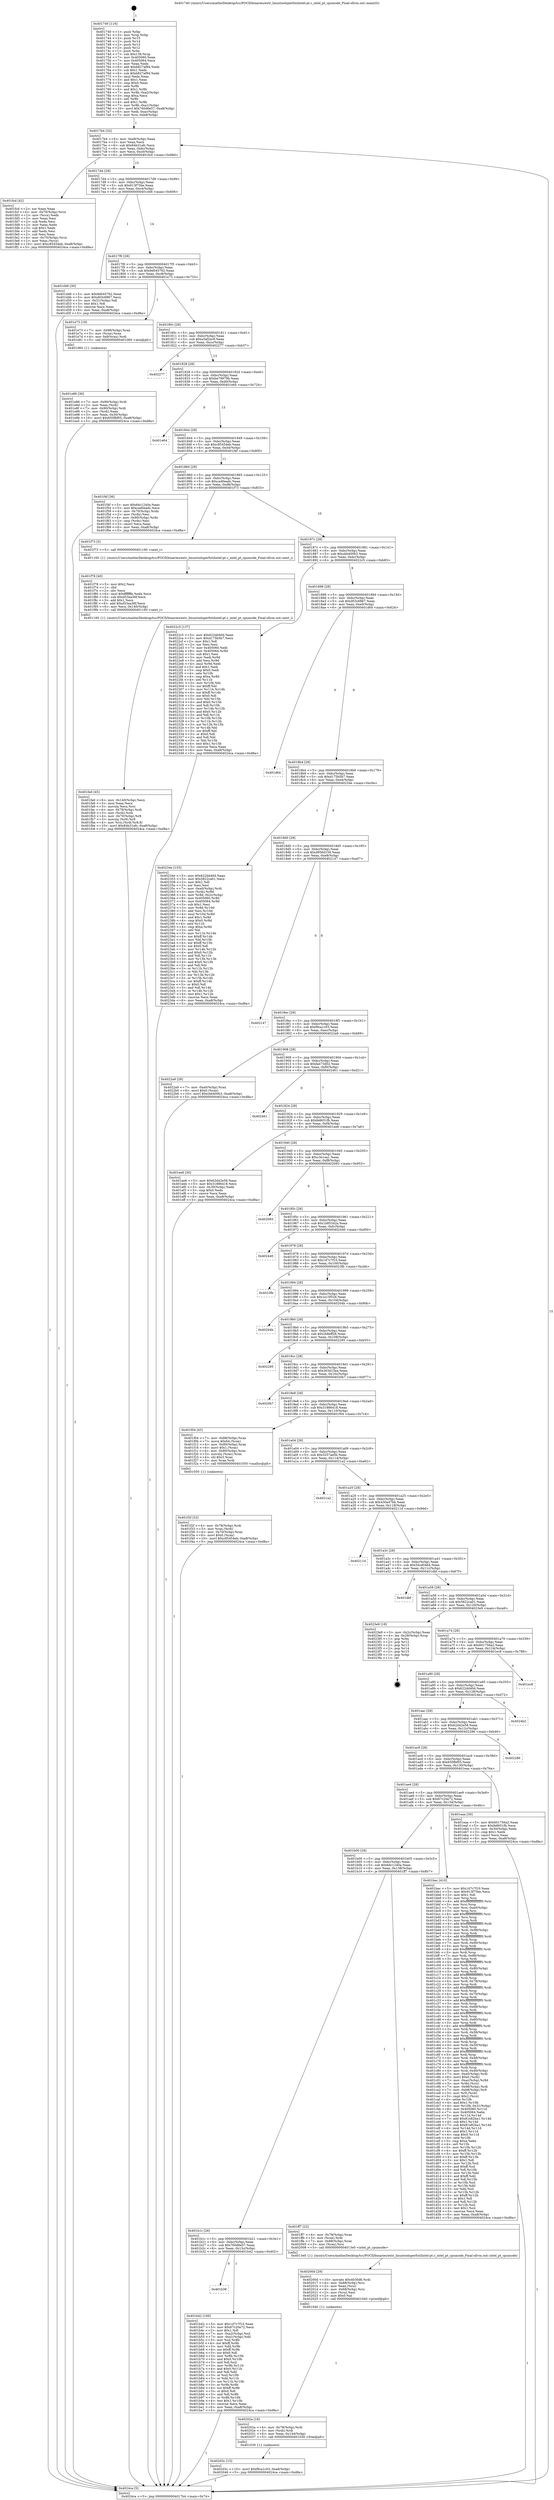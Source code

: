 digraph "0x401740" {
  label = "0x401740 (/mnt/c/Users/mathe/Desktop/tcc/POCII/binaries/extr_linuxtoolsperfutilintel-pt.c_intel_pt_cpumode_Final-ollvm.out::main(0))"
  labelloc = "t"
  node[shape=record]

  Entry [label="",width=0.3,height=0.3,shape=circle,fillcolor=black,style=filled]
  "0x4017b4" [label="{
     0x4017b4 [32]\l
     | [instrs]\l
     &nbsp;&nbsp;0x4017b4 \<+6\>: mov -0xa8(%rbp),%eax\l
     &nbsp;&nbsp;0x4017ba \<+2\>: mov %eax,%ecx\l
     &nbsp;&nbsp;0x4017bc \<+6\>: sub $0x84b31afc,%ecx\l
     &nbsp;&nbsp;0x4017c2 \<+6\>: mov %eax,-0xbc(%rbp)\l
     &nbsp;&nbsp;0x4017c8 \<+6\>: mov %ecx,-0xc0(%rbp)\l
     &nbsp;&nbsp;0x4017ce \<+6\>: je 0000000000401fcd \<main+0x88d\>\l
  }"]
  "0x401fcd" [label="{
     0x401fcd [42]\l
     | [instrs]\l
     &nbsp;&nbsp;0x401fcd \<+2\>: xor %eax,%eax\l
     &nbsp;&nbsp;0x401fcf \<+4\>: mov -0x70(%rbp),%rcx\l
     &nbsp;&nbsp;0x401fd3 \<+2\>: mov (%rcx),%edx\l
     &nbsp;&nbsp;0x401fd5 \<+2\>: mov %eax,%esi\l
     &nbsp;&nbsp;0x401fd7 \<+2\>: sub %edx,%esi\l
     &nbsp;&nbsp;0x401fd9 \<+2\>: mov %eax,%edx\l
     &nbsp;&nbsp;0x401fdb \<+3\>: sub $0x1,%edx\l
     &nbsp;&nbsp;0x401fde \<+2\>: add %edx,%esi\l
     &nbsp;&nbsp;0x401fe0 \<+2\>: sub %esi,%eax\l
     &nbsp;&nbsp;0x401fe2 \<+4\>: mov -0x70(%rbp),%rcx\l
     &nbsp;&nbsp;0x401fe6 \<+2\>: mov %eax,(%rcx)\l
     &nbsp;&nbsp;0x401fe8 \<+10\>: movl $0xc85454eb,-0xa8(%rbp)\l
     &nbsp;&nbsp;0x401ff2 \<+5\>: jmp 00000000004024ca \<main+0xd8a\>\l
  }"]
  "0x4017d4" [label="{
     0x4017d4 [28]\l
     | [instrs]\l
     &nbsp;&nbsp;0x4017d4 \<+5\>: jmp 00000000004017d9 \<main+0x99\>\l
     &nbsp;&nbsp;0x4017d9 \<+6\>: mov -0xbc(%rbp),%eax\l
     &nbsp;&nbsp;0x4017df \<+5\>: sub $0x913f75be,%eax\l
     &nbsp;&nbsp;0x4017e4 \<+6\>: mov %eax,-0xc4(%rbp)\l
     &nbsp;&nbsp;0x4017ea \<+6\>: je 0000000000401d46 \<main+0x606\>\l
  }"]
  Exit [label="",width=0.3,height=0.3,shape=circle,fillcolor=black,style=filled,peripheries=2]
  "0x401d46" [label="{
     0x401d46 [30]\l
     | [instrs]\l
     &nbsp;&nbsp;0x401d46 \<+5\>: mov $0x9d045762,%eax\l
     &nbsp;&nbsp;0x401d4b \<+5\>: mov $0xd03c6867,%ecx\l
     &nbsp;&nbsp;0x401d50 \<+3\>: mov -0x31(%rbp),%dl\l
     &nbsp;&nbsp;0x401d53 \<+3\>: test $0x1,%dl\l
     &nbsp;&nbsp;0x401d56 \<+3\>: cmovne %ecx,%eax\l
     &nbsp;&nbsp;0x401d59 \<+6\>: mov %eax,-0xa8(%rbp)\l
     &nbsp;&nbsp;0x401d5f \<+5\>: jmp 00000000004024ca \<main+0xd8a\>\l
  }"]
  "0x4017f0" [label="{
     0x4017f0 [28]\l
     | [instrs]\l
     &nbsp;&nbsp;0x4017f0 \<+5\>: jmp 00000000004017f5 \<main+0xb5\>\l
     &nbsp;&nbsp;0x4017f5 \<+6\>: mov -0xbc(%rbp),%eax\l
     &nbsp;&nbsp;0x4017fb \<+5\>: sub $0x9d045762,%eax\l
     &nbsp;&nbsp;0x401800 \<+6\>: mov %eax,-0xc8(%rbp)\l
     &nbsp;&nbsp;0x401806 \<+6\>: je 0000000000401e73 \<main+0x733\>\l
  }"]
  "0x40203c" [label="{
     0x40203c [15]\l
     | [instrs]\l
     &nbsp;&nbsp;0x40203c \<+10\>: movl $0xf9ca1c03,-0xa8(%rbp)\l
     &nbsp;&nbsp;0x402046 \<+5\>: jmp 00000000004024ca \<main+0xd8a\>\l
  }"]
  "0x401e73" [label="{
     0x401e73 [19]\l
     | [instrs]\l
     &nbsp;&nbsp;0x401e73 \<+7\>: mov -0x98(%rbp),%rax\l
     &nbsp;&nbsp;0x401e7a \<+3\>: mov (%rax),%rax\l
     &nbsp;&nbsp;0x401e7d \<+4\>: mov 0x8(%rax),%rdi\l
     &nbsp;&nbsp;0x401e81 \<+5\>: call 0000000000401060 \<atoi@plt\>\l
     | [calls]\l
     &nbsp;&nbsp;0x401060 \{1\} (unknown)\l
  }"]
  "0x40180c" [label="{
     0x40180c [28]\l
     | [instrs]\l
     &nbsp;&nbsp;0x40180c \<+5\>: jmp 0000000000401811 \<main+0xd1\>\l
     &nbsp;&nbsp;0x401811 \<+6\>: mov -0xbc(%rbp),%eax\l
     &nbsp;&nbsp;0x401817 \<+5\>: sub $0xa3af2ac9,%eax\l
     &nbsp;&nbsp;0x40181c \<+6\>: mov %eax,-0xcc(%rbp)\l
     &nbsp;&nbsp;0x401822 \<+6\>: je 0000000000402277 \<main+0xb37\>\l
  }"]
  "0x40202a" [label="{
     0x40202a [18]\l
     | [instrs]\l
     &nbsp;&nbsp;0x40202a \<+4\>: mov -0x78(%rbp),%rdi\l
     &nbsp;&nbsp;0x40202e \<+3\>: mov (%rdi),%rdi\l
     &nbsp;&nbsp;0x402031 \<+6\>: mov %eax,-0x144(%rbp)\l
     &nbsp;&nbsp;0x402037 \<+5\>: call 0000000000401030 \<free@plt\>\l
     | [calls]\l
     &nbsp;&nbsp;0x401030 \{1\} (unknown)\l
  }"]
  "0x402277" [label="{
     0x402277\l
  }", style=dashed]
  "0x401828" [label="{
     0x401828 [28]\l
     | [instrs]\l
     &nbsp;&nbsp;0x401828 \<+5\>: jmp 000000000040182d \<main+0xed\>\l
     &nbsp;&nbsp;0x40182d \<+6\>: mov -0xbc(%rbp),%eax\l
     &nbsp;&nbsp;0x401833 \<+5\>: sub $0xbe79979b,%eax\l
     &nbsp;&nbsp;0x401838 \<+6\>: mov %eax,-0xd0(%rbp)\l
     &nbsp;&nbsp;0x40183e \<+6\>: je 0000000000401e64 \<main+0x724\>\l
  }"]
  "0x40200d" [label="{
     0x40200d [29]\l
     | [instrs]\l
     &nbsp;&nbsp;0x40200d \<+10\>: movabs $0x4030d6,%rdi\l
     &nbsp;&nbsp;0x402017 \<+4\>: mov -0x68(%rbp),%rsi\l
     &nbsp;&nbsp;0x40201b \<+2\>: mov %eax,(%rsi)\l
     &nbsp;&nbsp;0x40201d \<+4\>: mov -0x68(%rbp),%rsi\l
     &nbsp;&nbsp;0x402021 \<+2\>: mov (%rsi),%esi\l
     &nbsp;&nbsp;0x402023 \<+2\>: mov $0x0,%al\l
     &nbsp;&nbsp;0x402025 \<+5\>: call 0000000000401040 \<printf@plt\>\l
     | [calls]\l
     &nbsp;&nbsp;0x401040 \{1\} (unknown)\l
  }"]
  "0x401e64" [label="{
     0x401e64\l
  }", style=dashed]
  "0x401844" [label="{
     0x401844 [28]\l
     | [instrs]\l
     &nbsp;&nbsp;0x401844 \<+5\>: jmp 0000000000401849 \<main+0x109\>\l
     &nbsp;&nbsp;0x401849 \<+6\>: mov -0xbc(%rbp),%eax\l
     &nbsp;&nbsp;0x40184f \<+5\>: sub $0xc85454eb,%eax\l
     &nbsp;&nbsp;0x401854 \<+6\>: mov %eax,-0xd4(%rbp)\l
     &nbsp;&nbsp;0x40185a \<+6\>: je 0000000000401f4f \<main+0x80f\>\l
  }"]
  "0x401fa0" [label="{
     0x401fa0 [45]\l
     | [instrs]\l
     &nbsp;&nbsp;0x401fa0 \<+6\>: mov -0x140(%rbp),%ecx\l
     &nbsp;&nbsp;0x401fa6 \<+3\>: imul %eax,%ecx\l
     &nbsp;&nbsp;0x401fa9 \<+3\>: movslq %ecx,%rsi\l
     &nbsp;&nbsp;0x401fac \<+4\>: mov -0x78(%rbp),%rdi\l
     &nbsp;&nbsp;0x401fb0 \<+3\>: mov (%rdi),%rdi\l
     &nbsp;&nbsp;0x401fb3 \<+4\>: mov -0x70(%rbp),%r8\l
     &nbsp;&nbsp;0x401fb7 \<+3\>: movslq (%r8),%r8\l
     &nbsp;&nbsp;0x401fba \<+4\>: mov %rsi,(%rdi,%r8,8)\l
     &nbsp;&nbsp;0x401fbe \<+10\>: movl $0x84b31afc,-0xa8(%rbp)\l
     &nbsp;&nbsp;0x401fc8 \<+5\>: jmp 00000000004024ca \<main+0xd8a\>\l
  }"]
  "0x401f4f" [label="{
     0x401f4f [36]\l
     | [instrs]\l
     &nbsp;&nbsp;0x401f4f \<+5\>: mov $0x6dc1240a,%eax\l
     &nbsp;&nbsp;0x401f54 \<+5\>: mov $0xcad0eadc,%ecx\l
     &nbsp;&nbsp;0x401f59 \<+4\>: mov -0x70(%rbp),%rdx\l
     &nbsp;&nbsp;0x401f5d \<+2\>: mov (%rdx),%esi\l
     &nbsp;&nbsp;0x401f5f \<+4\>: mov -0x80(%rbp),%rdx\l
     &nbsp;&nbsp;0x401f63 \<+2\>: cmp (%rdx),%esi\l
     &nbsp;&nbsp;0x401f65 \<+3\>: cmovl %ecx,%eax\l
     &nbsp;&nbsp;0x401f68 \<+6\>: mov %eax,-0xa8(%rbp)\l
     &nbsp;&nbsp;0x401f6e \<+5\>: jmp 00000000004024ca \<main+0xd8a\>\l
  }"]
  "0x401860" [label="{
     0x401860 [28]\l
     | [instrs]\l
     &nbsp;&nbsp;0x401860 \<+5\>: jmp 0000000000401865 \<main+0x125\>\l
     &nbsp;&nbsp;0x401865 \<+6\>: mov -0xbc(%rbp),%eax\l
     &nbsp;&nbsp;0x40186b \<+5\>: sub $0xcad0eadc,%eax\l
     &nbsp;&nbsp;0x401870 \<+6\>: mov %eax,-0xd8(%rbp)\l
     &nbsp;&nbsp;0x401876 \<+6\>: je 0000000000401f73 \<main+0x833\>\l
  }"]
  "0x401f78" [label="{
     0x401f78 [40]\l
     | [instrs]\l
     &nbsp;&nbsp;0x401f78 \<+5\>: mov $0x2,%ecx\l
     &nbsp;&nbsp;0x401f7d \<+1\>: cltd\l
     &nbsp;&nbsp;0x401f7e \<+2\>: idiv %ecx\l
     &nbsp;&nbsp;0x401f80 \<+6\>: imul $0xfffffffe,%edx,%ecx\l
     &nbsp;&nbsp;0x401f86 \<+6\>: sub $0xd53ea36f,%ecx\l
     &nbsp;&nbsp;0x401f8c \<+3\>: add $0x1,%ecx\l
     &nbsp;&nbsp;0x401f8f \<+6\>: add $0xd53ea36f,%ecx\l
     &nbsp;&nbsp;0x401f95 \<+6\>: mov %ecx,-0x140(%rbp)\l
     &nbsp;&nbsp;0x401f9b \<+5\>: call 0000000000401160 \<next_i\>\l
     | [calls]\l
     &nbsp;&nbsp;0x401160 \{1\} (/mnt/c/Users/mathe/Desktop/tcc/POCII/binaries/extr_linuxtoolsperfutilintel-pt.c_intel_pt_cpumode_Final-ollvm.out::next_i)\l
  }"]
  "0x401f73" [label="{
     0x401f73 [5]\l
     | [instrs]\l
     &nbsp;&nbsp;0x401f73 \<+5\>: call 0000000000401160 \<next_i\>\l
     | [calls]\l
     &nbsp;&nbsp;0x401160 \{1\} (/mnt/c/Users/mathe/Desktop/tcc/POCII/binaries/extr_linuxtoolsperfutilintel-pt.c_intel_pt_cpumode_Final-ollvm.out::next_i)\l
  }"]
  "0x40187c" [label="{
     0x40187c [28]\l
     | [instrs]\l
     &nbsp;&nbsp;0x40187c \<+5\>: jmp 0000000000401881 \<main+0x141\>\l
     &nbsp;&nbsp;0x401881 \<+6\>: mov -0xbc(%rbp),%eax\l
     &nbsp;&nbsp;0x401887 \<+5\>: sub $0xcbb400b3,%eax\l
     &nbsp;&nbsp;0x40188c \<+6\>: mov %eax,-0xdc(%rbp)\l
     &nbsp;&nbsp;0x401892 \<+6\>: je 00000000004022c5 \<main+0xb85\>\l
  }"]
  "0x401f2f" [label="{
     0x401f2f [32]\l
     | [instrs]\l
     &nbsp;&nbsp;0x401f2f \<+4\>: mov -0x78(%rbp),%rdi\l
     &nbsp;&nbsp;0x401f33 \<+3\>: mov %rax,(%rdi)\l
     &nbsp;&nbsp;0x401f36 \<+4\>: mov -0x70(%rbp),%rax\l
     &nbsp;&nbsp;0x401f3a \<+6\>: movl $0x0,(%rax)\l
     &nbsp;&nbsp;0x401f40 \<+10\>: movl $0xc85454eb,-0xa8(%rbp)\l
     &nbsp;&nbsp;0x401f4a \<+5\>: jmp 00000000004024ca \<main+0xd8a\>\l
  }"]
  "0x4022c5" [label="{
     0x4022c5 [137]\l
     | [instrs]\l
     &nbsp;&nbsp;0x4022c5 \<+5\>: mov $0x622dd40d,%eax\l
     &nbsp;&nbsp;0x4022ca \<+5\>: mov $0xd175b5b7,%ecx\l
     &nbsp;&nbsp;0x4022cf \<+2\>: mov $0x1,%dl\l
     &nbsp;&nbsp;0x4022d1 \<+2\>: xor %esi,%esi\l
     &nbsp;&nbsp;0x4022d3 \<+7\>: mov 0x405060,%edi\l
     &nbsp;&nbsp;0x4022da \<+8\>: mov 0x405064,%r8d\l
     &nbsp;&nbsp;0x4022e2 \<+3\>: sub $0x1,%esi\l
     &nbsp;&nbsp;0x4022e5 \<+3\>: mov %edi,%r9d\l
     &nbsp;&nbsp;0x4022e8 \<+3\>: add %esi,%r9d\l
     &nbsp;&nbsp;0x4022eb \<+4\>: imul %r9d,%edi\l
     &nbsp;&nbsp;0x4022ef \<+3\>: and $0x1,%edi\l
     &nbsp;&nbsp;0x4022f2 \<+3\>: cmp $0x0,%edi\l
     &nbsp;&nbsp;0x4022f5 \<+4\>: sete %r10b\l
     &nbsp;&nbsp;0x4022f9 \<+4\>: cmp $0xa,%r8d\l
     &nbsp;&nbsp;0x4022fd \<+4\>: setl %r11b\l
     &nbsp;&nbsp;0x402301 \<+3\>: mov %r10b,%bl\l
     &nbsp;&nbsp;0x402304 \<+3\>: xor $0xff,%bl\l
     &nbsp;&nbsp;0x402307 \<+3\>: mov %r11b,%r14b\l
     &nbsp;&nbsp;0x40230a \<+4\>: xor $0xff,%r14b\l
     &nbsp;&nbsp;0x40230e \<+3\>: xor $0x0,%dl\l
     &nbsp;&nbsp;0x402311 \<+3\>: mov %bl,%r15b\l
     &nbsp;&nbsp;0x402314 \<+4\>: and $0x0,%r15b\l
     &nbsp;&nbsp;0x402318 \<+3\>: and %dl,%r10b\l
     &nbsp;&nbsp;0x40231b \<+3\>: mov %r14b,%r12b\l
     &nbsp;&nbsp;0x40231e \<+4\>: and $0x0,%r12b\l
     &nbsp;&nbsp;0x402322 \<+3\>: and %dl,%r11b\l
     &nbsp;&nbsp;0x402325 \<+3\>: or %r10b,%r15b\l
     &nbsp;&nbsp;0x402328 \<+3\>: or %r11b,%r12b\l
     &nbsp;&nbsp;0x40232b \<+3\>: xor %r12b,%r15b\l
     &nbsp;&nbsp;0x40232e \<+3\>: or %r14b,%bl\l
     &nbsp;&nbsp;0x402331 \<+3\>: xor $0xff,%bl\l
     &nbsp;&nbsp;0x402334 \<+3\>: or $0x0,%dl\l
     &nbsp;&nbsp;0x402337 \<+2\>: and %dl,%bl\l
     &nbsp;&nbsp;0x402339 \<+3\>: or %bl,%r15b\l
     &nbsp;&nbsp;0x40233c \<+4\>: test $0x1,%r15b\l
     &nbsp;&nbsp;0x402340 \<+3\>: cmovne %ecx,%eax\l
     &nbsp;&nbsp;0x402343 \<+6\>: mov %eax,-0xa8(%rbp)\l
     &nbsp;&nbsp;0x402349 \<+5\>: jmp 00000000004024ca \<main+0xd8a\>\l
  }"]
  "0x401898" [label="{
     0x401898 [28]\l
     | [instrs]\l
     &nbsp;&nbsp;0x401898 \<+5\>: jmp 000000000040189d \<main+0x15d\>\l
     &nbsp;&nbsp;0x40189d \<+6\>: mov -0xbc(%rbp),%eax\l
     &nbsp;&nbsp;0x4018a3 \<+5\>: sub $0xd03c6867,%eax\l
     &nbsp;&nbsp;0x4018a8 \<+6\>: mov %eax,-0xe0(%rbp)\l
     &nbsp;&nbsp;0x4018ae \<+6\>: je 0000000000401d64 \<main+0x624\>\l
  }"]
  "0x401e86" [label="{
     0x401e86 [36]\l
     | [instrs]\l
     &nbsp;&nbsp;0x401e86 \<+7\>: mov -0x90(%rbp),%rdi\l
     &nbsp;&nbsp;0x401e8d \<+2\>: mov %eax,(%rdi)\l
     &nbsp;&nbsp;0x401e8f \<+7\>: mov -0x90(%rbp),%rdi\l
     &nbsp;&nbsp;0x401e96 \<+2\>: mov (%rdi),%eax\l
     &nbsp;&nbsp;0x401e98 \<+3\>: mov %eax,-0x30(%rbp)\l
     &nbsp;&nbsp;0x401e9b \<+10\>: movl $0x650fbf05,-0xa8(%rbp)\l
     &nbsp;&nbsp;0x401ea5 \<+5\>: jmp 00000000004024ca \<main+0xd8a\>\l
  }"]
  "0x401d64" [label="{
     0x401d64\l
  }", style=dashed]
  "0x4018b4" [label="{
     0x4018b4 [28]\l
     | [instrs]\l
     &nbsp;&nbsp;0x4018b4 \<+5\>: jmp 00000000004018b9 \<main+0x179\>\l
     &nbsp;&nbsp;0x4018b9 \<+6\>: mov -0xbc(%rbp),%eax\l
     &nbsp;&nbsp;0x4018bf \<+5\>: sub $0xd175b5b7,%eax\l
     &nbsp;&nbsp;0x4018c4 \<+6\>: mov %eax,-0xe4(%rbp)\l
     &nbsp;&nbsp;0x4018ca \<+6\>: je 000000000040234e \<main+0xc0e\>\l
  }"]
  "0x401740" [label="{
     0x401740 [116]\l
     | [instrs]\l
     &nbsp;&nbsp;0x401740 \<+1\>: push %rbp\l
     &nbsp;&nbsp;0x401741 \<+3\>: mov %rsp,%rbp\l
     &nbsp;&nbsp;0x401744 \<+2\>: push %r15\l
     &nbsp;&nbsp;0x401746 \<+2\>: push %r14\l
     &nbsp;&nbsp;0x401748 \<+2\>: push %r13\l
     &nbsp;&nbsp;0x40174a \<+2\>: push %r12\l
     &nbsp;&nbsp;0x40174c \<+1\>: push %rbx\l
     &nbsp;&nbsp;0x40174d \<+7\>: sub $0x138,%rsp\l
     &nbsp;&nbsp;0x401754 \<+7\>: mov 0x405060,%eax\l
     &nbsp;&nbsp;0x40175b \<+7\>: mov 0x405064,%ecx\l
     &nbsp;&nbsp;0x401762 \<+2\>: mov %eax,%edx\l
     &nbsp;&nbsp;0x401764 \<+6\>: add $0xb827af94,%edx\l
     &nbsp;&nbsp;0x40176a \<+3\>: sub $0x1,%edx\l
     &nbsp;&nbsp;0x40176d \<+6\>: sub $0xb827af94,%edx\l
     &nbsp;&nbsp;0x401773 \<+3\>: imul %edx,%eax\l
     &nbsp;&nbsp;0x401776 \<+3\>: and $0x1,%eax\l
     &nbsp;&nbsp;0x401779 \<+3\>: cmp $0x0,%eax\l
     &nbsp;&nbsp;0x40177c \<+4\>: sete %r8b\l
     &nbsp;&nbsp;0x401780 \<+4\>: and $0x1,%r8b\l
     &nbsp;&nbsp;0x401784 \<+7\>: mov %r8b,-0xa2(%rbp)\l
     &nbsp;&nbsp;0x40178b \<+3\>: cmp $0xa,%ecx\l
     &nbsp;&nbsp;0x40178e \<+4\>: setl %r8b\l
     &nbsp;&nbsp;0x401792 \<+4\>: and $0x1,%r8b\l
     &nbsp;&nbsp;0x401796 \<+7\>: mov %r8b,-0xa1(%rbp)\l
     &nbsp;&nbsp;0x40179d \<+10\>: movl $0x760d6e57,-0xa8(%rbp)\l
     &nbsp;&nbsp;0x4017a7 \<+6\>: mov %edi,-0xac(%rbp)\l
     &nbsp;&nbsp;0x4017ad \<+7\>: mov %rsi,-0xb8(%rbp)\l
  }"]
  "0x40234e" [label="{
     0x40234e [155]\l
     | [instrs]\l
     &nbsp;&nbsp;0x40234e \<+5\>: mov $0x622dd40d,%eax\l
     &nbsp;&nbsp;0x402353 \<+5\>: mov $0x5822ca01,%ecx\l
     &nbsp;&nbsp;0x402358 \<+2\>: mov $0x1,%dl\l
     &nbsp;&nbsp;0x40235a \<+2\>: xor %esi,%esi\l
     &nbsp;&nbsp;0x40235c \<+7\>: mov -0xa0(%rbp),%rdi\l
     &nbsp;&nbsp;0x402363 \<+3\>: mov (%rdi),%r8d\l
     &nbsp;&nbsp;0x402366 \<+4\>: mov %r8d,-0x2c(%rbp)\l
     &nbsp;&nbsp;0x40236a \<+8\>: mov 0x405060,%r8d\l
     &nbsp;&nbsp;0x402372 \<+8\>: mov 0x405064,%r9d\l
     &nbsp;&nbsp;0x40237a \<+3\>: sub $0x1,%esi\l
     &nbsp;&nbsp;0x40237d \<+3\>: mov %r8d,%r10d\l
     &nbsp;&nbsp;0x402380 \<+3\>: add %esi,%r10d\l
     &nbsp;&nbsp;0x402383 \<+4\>: imul %r10d,%r8d\l
     &nbsp;&nbsp;0x402387 \<+4\>: and $0x1,%r8d\l
     &nbsp;&nbsp;0x40238b \<+4\>: cmp $0x0,%r8d\l
     &nbsp;&nbsp;0x40238f \<+4\>: sete %r11b\l
     &nbsp;&nbsp;0x402393 \<+4\>: cmp $0xa,%r9d\l
     &nbsp;&nbsp;0x402397 \<+3\>: setl %bl\l
     &nbsp;&nbsp;0x40239a \<+3\>: mov %r11b,%r14b\l
     &nbsp;&nbsp;0x40239d \<+4\>: xor $0xff,%r14b\l
     &nbsp;&nbsp;0x4023a1 \<+3\>: mov %bl,%r15b\l
     &nbsp;&nbsp;0x4023a4 \<+4\>: xor $0xff,%r15b\l
     &nbsp;&nbsp;0x4023a8 \<+3\>: xor $0x0,%dl\l
     &nbsp;&nbsp;0x4023ab \<+3\>: mov %r14b,%r12b\l
     &nbsp;&nbsp;0x4023ae \<+4\>: and $0x0,%r12b\l
     &nbsp;&nbsp;0x4023b2 \<+3\>: and %dl,%r11b\l
     &nbsp;&nbsp;0x4023b5 \<+3\>: mov %r15b,%r13b\l
     &nbsp;&nbsp;0x4023b8 \<+4\>: and $0x0,%r13b\l
     &nbsp;&nbsp;0x4023bc \<+2\>: and %dl,%bl\l
     &nbsp;&nbsp;0x4023be \<+3\>: or %r11b,%r12b\l
     &nbsp;&nbsp;0x4023c1 \<+3\>: or %bl,%r13b\l
     &nbsp;&nbsp;0x4023c4 \<+3\>: xor %r13b,%r12b\l
     &nbsp;&nbsp;0x4023c7 \<+3\>: or %r15b,%r14b\l
     &nbsp;&nbsp;0x4023ca \<+4\>: xor $0xff,%r14b\l
     &nbsp;&nbsp;0x4023ce \<+3\>: or $0x0,%dl\l
     &nbsp;&nbsp;0x4023d1 \<+3\>: and %dl,%r14b\l
     &nbsp;&nbsp;0x4023d4 \<+3\>: or %r14b,%r12b\l
     &nbsp;&nbsp;0x4023d7 \<+4\>: test $0x1,%r12b\l
     &nbsp;&nbsp;0x4023db \<+3\>: cmovne %ecx,%eax\l
     &nbsp;&nbsp;0x4023de \<+6\>: mov %eax,-0xa8(%rbp)\l
     &nbsp;&nbsp;0x4023e4 \<+5\>: jmp 00000000004024ca \<main+0xd8a\>\l
  }"]
  "0x4018d0" [label="{
     0x4018d0 [28]\l
     | [instrs]\l
     &nbsp;&nbsp;0x4018d0 \<+5\>: jmp 00000000004018d5 \<main+0x195\>\l
     &nbsp;&nbsp;0x4018d5 \<+6\>: mov -0xbc(%rbp),%eax\l
     &nbsp;&nbsp;0x4018db \<+5\>: sub $0xd956d159,%eax\l
     &nbsp;&nbsp;0x4018e0 \<+6\>: mov %eax,-0xe8(%rbp)\l
     &nbsp;&nbsp;0x4018e6 \<+6\>: je 0000000000402147 \<main+0xa07\>\l
  }"]
  "0x4024ca" [label="{
     0x4024ca [5]\l
     | [instrs]\l
     &nbsp;&nbsp;0x4024ca \<+5\>: jmp 00000000004017b4 \<main+0x74\>\l
  }"]
  "0x402147" [label="{
     0x402147\l
  }", style=dashed]
  "0x4018ec" [label="{
     0x4018ec [28]\l
     | [instrs]\l
     &nbsp;&nbsp;0x4018ec \<+5\>: jmp 00000000004018f1 \<main+0x1b1\>\l
     &nbsp;&nbsp;0x4018f1 \<+6\>: mov -0xbc(%rbp),%eax\l
     &nbsp;&nbsp;0x4018f7 \<+5\>: sub $0xf9ca1c03,%eax\l
     &nbsp;&nbsp;0x4018fc \<+6\>: mov %eax,-0xec(%rbp)\l
     &nbsp;&nbsp;0x401902 \<+6\>: je 00000000004022a9 \<main+0xb69\>\l
  }"]
  "0x401b38" [label="{
     0x401b38\l
  }", style=dashed]
  "0x4022a9" [label="{
     0x4022a9 [28]\l
     | [instrs]\l
     &nbsp;&nbsp;0x4022a9 \<+7\>: mov -0xa0(%rbp),%rax\l
     &nbsp;&nbsp;0x4022b0 \<+6\>: movl $0x0,(%rax)\l
     &nbsp;&nbsp;0x4022b6 \<+10\>: movl $0xcbb400b3,-0xa8(%rbp)\l
     &nbsp;&nbsp;0x4022c0 \<+5\>: jmp 00000000004024ca \<main+0xd8a\>\l
  }"]
  "0x401908" [label="{
     0x401908 [28]\l
     | [instrs]\l
     &nbsp;&nbsp;0x401908 \<+5\>: jmp 000000000040190d \<main+0x1cd\>\l
     &nbsp;&nbsp;0x40190d \<+6\>: mov -0xbc(%rbp),%eax\l
     &nbsp;&nbsp;0x401913 \<+5\>: sub $0xfa473d02,%eax\l
     &nbsp;&nbsp;0x401918 \<+6\>: mov %eax,-0xf0(%rbp)\l
     &nbsp;&nbsp;0x40191e \<+6\>: je 0000000000402461 \<main+0xd21\>\l
  }"]
  "0x401b42" [label="{
     0x401b42 [106]\l
     | [instrs]\l
     &nbsp;&nbsp;0x401b42 \<+5\>: mov $0x1d7c7f10,%eax\l
     &nbsp;&nbsp;0x401b47 \<+5\>: mov $0x67c20e72,%ecx\l
     &nbsp;&nbsp;0x401b4c \<+2\>: mov $0x1,%dl\l
     &nbsp;&nbsp;0x401b4e \<+7\>: mov -0xa2(%rbp),%sil\l
     &nbsp;&nbsp;0x401b55 \<+7\>: mov -0xa1(%rbp),%dil\l
     &nbsp;&nbsp;0x401b5c \<+3\>: mov %sil,%r8b\l
     &nbsp;&nbsp;0x401b5f \<+4\>: xor $0xff,%r8b\l
     &nbsp;&nbsp;0x401b63 \<+3\>: mov %dil,%r9b\l
     &nbsp;&nbsp;0x401b66 \<+4\>: xor $0xff,%r9b\l
     &nbsp;&nbsp;0x401b6a \<+3\>: xor $0x0,%dl\l
     &nbsp;&nbsp;0x401b6d \<+3\>: mov %r8b,%r10b\l
     &nbsp;&nbsp;0x401b70 \<+4\>: and $0x0,%r10b\l
     &nbsp;&nbsp;0x401b74 \<+3\>: and %dl,%sil\l
     &nbsp;&nbsp;0x401b77 \<+3\>: mov %r9b,%r11b\l
     &nbsp;&nbsp;0x401b7a \<+4\>: and $0x0,%r11b\l
     &nbsp;&nbsp;0x401b7e \<+3\>: and %dl,%dil\l
     &nbsp;&nbsp;0x401b81 \<+3\>: or %sil,%r10b\l
     &nbsp;&nbsp;0x401b84 \<+3\>: or %dil,%r11b\l
     &nbsp;&nbsp;0x401b87 \<+3\>: xor %r11b,%r10b\l
     &nbsp;&nbsp;0x401b8a \<+3\>: or %r9b,%r8b\l
     &nbsp;&nbsp;0x401b8d \<+4\>: xor $0xff,%r8b\l
     &nbsp;&nbsp;0x401b91 \<+3\>: or $0x0,%dl\l
     &nbsp;&nbsp;0x401b94 \<+3\>: and %dl,%r8b\l
     &nbsp;&nbsp;0x401b97 \<+3\>: or %r8b,%r10b\l
     &nbsp;&nbsp;0x401b9a \<+4\>: test $0x1,%r10b\l
     &nbsp;&nbsp;0x401b9e \<+3\>: cmovne %ecx,%eax\l
     &nbsp;&nbsp;0x401ba1 \<+6\>: mov %eax,-0xa8(%rbp)\l
     &nbsp;&nbsp;0x401ba7 \<+5\>: jmp 00000000004024ca \<main+0xd8a\>\l
  }"]
  "0x402461" [label="{
     0x402461\l
  }", style=dashed]
  "0x401924" [label="{
     0x401924 [28]\l
     | [instrs]\l
     &nbsp;&nbsp;0x401924 \<+5\>: jmp 0000000000401929 \<main+0x1e9\>\l
     &nbsp;&nbsp;0x401929 \<+6\>: mov -0xbc(%rbp),%eax\l
     &nbsp;&nbsp;0x40192f \<+5\>: sub $0xfe8651fb,%eax\l
     &nbsp;&nbsp;0x401934 \<+6\>: mov %eax,-0xf4(%rbp)\l
     &nbsp;&nbsp;0x40193a \<+6\>: je 0000000000401ee6 \<main+0x7a6\>\l
  }"]
  "0x401b1c" [label="{
     0x401b1c [28]\l
     | [instrs]\l
     &nbsp;&nbsp;0x401b1c \<+5\>: jmp 0000000000401b21 \<main+0x3e1\>\l
     &nbsp;&nbsp;0x401b21 \<+6\>: mov -0xbc(%rbp),%eax\l
     &nbsp;&nbsp;0x401b27 \<+5\>: sub $0x760d6e57,%eax\l
     &nbsp;&nbsp;0x401b2c \<+6\>: mov %eax,-0x13c(%rbp)\l
     &nbsp;&nbsp;0x401b32 \<+6\>: je 0000000000401b42 \<main+0x402\>\l
  }"]
  "0x401ee6" [label="{
     0x401ee6 [30]\l
     | [instrs]\l
     &nbsp;&nbsp;0x401ee6 \<+5\>: mov $0x62d42e58,%eax\l
     &nbsp;&nbsp;0x401eeb \<+5\>: mov $0x31886418,%ecx\l
     &nbsp;&nbsp;0x401ef0 \<+3\>: mov -0x30(%rbp),%edx\l
     &nbsp;&nbsp;0x401ef3 \<+3\>: cmp $0x0,%edx\l
     &nbsp;&nbsp;0x401ef6 \<+3\>: cmove %ecx,%eax\l
     &nbsp;&nbsp;0x401ef9 \<+6\>: mov %eax,-0xa8(%rbp)\l
     &nbsp;&nbsp;0x401eff \<+5\>: jmp 00000000004024ca \<main+0xd8a\>\l
  }"]
  "0x401940" [label="{
     0x401940 [28]\l
     | [instrs]\l
     &nbsp;&nbsp;0x401940 \<+5\>: jmp 0000000000401945 \<main+0x205\>\l
     &nbsp;&nbsp;0x401945 \<+6\>: mov -0xbc(%rbp),%eax\l
     &nbsp;&nbsp;0x40194b \<+5\>: sub $0xc3e1ea1,%eax\l
     &nbsp;&nbsp;0x401950 \<+6\>: mov %eax,-0xf8(%rbp)\l
     &nbsp;&nbsp;0x401956 \<+6\>: je 0000000000402093 \<main+0x953\>\l
  }"]
  "0x401ff7" [label="{
     0x401ff7 [22]\l
     | [instrs]\l
     &nbsp;&nbsp;0x401ff7 \<+4\>: mov -0x78(%rbp),%rax\l
     &nbsp;&nbsp;0x401ffb \<+3\>: mov (%rax),%rdi\l
     &nbsp;&nbsp;0x401ffe \<+7\>: mov -0x88(%rbp),%rax\l
     &nbsp;&nbsp;0x402005 \<+3\>: mov (%rax),%rsi\l
     &nbsp;&nbsp;0x402008 \<+5\>: call 00000000004013e0 \<intel_pt_cpumode\>\l
     | [calls]\l
     &nbsp;&nbsp;0x4013e0 \{1\} (/mnt/c/Users/mathe/Desktop/tcc/POCII/binaries/extr_linuxtoolsperfutilintel-pt.c_intel_pt_cpumode_Final-ollvm.out::intel_pt_cpumode)\l
  }"]
  "0x402093" [label="{
     0x402093\l
  }", style=dashed]
  "0x40195c" [label="{
     0x40195c [28]\l
     | [instrs]\l
     &nbsp;&nbsp;0x40195c \<+5\>: jmp 0000000000401961 \<main+0x221\>\l
     &nbsp;&nbsp;0x401961 \<+6\>: mov -0xbc(%rbp),%eax\l
     &nbsp;&nbsp;0x401967 \<+5\>: sub $0x1b85342a,%eax\l
     &nbsp;&nbsp;0x40196c \<+6\>: mov %eax,-0xfc(%rbp)\l
     &nbsp;&nbsp;0x401972 \<+6\>: je 0000000000402440 \<main+0xd00\>\l
  }"]
  "0x401b00" [label="{
     0x401b00 [28]\l
     | [instrs]\l
     &nbsp;&nbsp;0x401b00 \<+5\>: jmp 0000000000401b05 \<main+0x3c5\>\l
     &nbsp;&nbsp;0x401b05 \<+6\>: mov -0xbc(%rbp),%eax\l
     &nbsp;&nbsp;0x401b0b \<+5\>: sub $0x6dc1240a,%eax\l
     &nbsp;&nbsp;0x401b10 \<+6\>: mov %eax,-0x138(%rbp)\l
     &nbsp;&nbsp;0x401b16 \<+6\>: je 0000000000401ff7 \<main+0x8b7\>\l
  }"]
  "0x402440" [label="{
     0x402440\l
  }", style=dashed]
  "0x401978" [label="{
     0x401978 [28]\l
     | [instrs]\l
     &nbsp;&nbsp;0x401978 \<+5\>: jmp 000000000040197d \<main+0x23d\>\l
     &nbsp;&nbsp;0x40197d \<+6\>: mov -0xbc(%rbp),%eax\l
     &nbsp;&nbsp;0x401983 \<+5\>: sub $0x1d7c7f10,%eax\l
     &nbsp;&nbsp;0x401988 \<+6\>: mov %eax,-0x100(%rbp)\l
     &nbsp;&nbsp;0x40198e \<+6\>: je 00000000004023fb \<main+0xcbb\>\l
  }"]
  "0x401bac" [label="{
     0x401bac [410]\l
     | [instrs]\l
     &nbsp;&nbsp;0x401bac \<+5\>: mov $0x1d7c7f10,%eax\l
     &nbsp;&nbsp;0x401bb1 \<+5\>: mov $0x913f75be,%ecx\l
     &nbsp;&nbsp;0x401bb6 \<+2\>: mov $0x1,%dl\l
     &nbsp;&nbsp;0x401bb8 \<+3\>: mov %rsp,%rsi\l
     &nbsp;&nbsp;0x401bbb \<+4\>: add $0xfffffffffffffff0,%rsi\l
     &nbsp;&nbsp;0x401bbf \<+3\>: mov %rsi,%rsp\l
     &nbsp;&nbsp;0x401bc2 \<+7\>: mov %rsi,-0xa0(%rbp)\l
     &nbsp;&nbsp;0x401bc9 \<+3\>: mov %rsp,%rsi\l
     &nbsp;&nbsp;0x401bcc \<+4\>: add $0xfffffffffffffff0,%rsi\l
     &nbsp;&nbsp;0x401bd0 \<+3\>: mov %rsi,%rsp\l
     &nbsp;&nbsp;0x401bd3 \<+3\>: mov %rsp,%rdi\l
     &nbsp;&nbsp;0x401bd6 \<+4\>: add $0xfffffffffffffff0,%rdi\l
     &nbsp;&nbsp;0x401bda \<+3\>: mov %rdi,%rsp\l
     &nbsp;&nbsp;0x401bdd \<+7\>: mov %rdi,-0x98(%rbp)\l
     &nbsp;&nbsp;0x401be4 \<+3\>: mov %rsp,%rdi\l
     &nbsp;&nbsp;0x401be7 \<+4\>: add $0xfffffffffffffff0,%rdi\l
     &nbsp;&nbsp;0x401beb \<+3\>: mov %rdi,%rsp\l
     &nbsp;&nbsp;0x401bee \<+7\>: mov %rdi,-0x90(%rbp)\l
     &nbsp;&nbsp;0x401bf5 \<+3\>: mov %rsp,%rdi\l
     &nbsp;&nbsp;0x401bf8 \<+4\>: add $0xfffffffffffffff0,%rdi\l
     &nbsp;&nbsp;0x401bfc \<+3\>: mov %rdi,%rsp\l
     &nbsp;&nbsp;0x401bff \<+7\>: mov %rdi,-0x88(%rbp)\l
     &nbsp;&nbsp;0x401c06 \<+3\>: mov %rsp,%rdi\l
     &nbsp;&nbsp;0x401c09 \<+4\>: add $0xfffffffffffffff0,%rdi\l
     &nbsp;&nbsp;0x401c0d \<+3\>: mov %rdi,%rsp\l
     &nbsp;&nbsp;0x401c10 \<+4\>: mov %rdi,-0x80(%rbp)\l
     &nbsp;&nbsp;0x401c14 \<+3\>: mov %rsp,%rdi\l
     &nbsp;&nbsp;0x401c17 \<+4\>: add $0xfffffffffffffff0,%rdi\l
     &nbsp;&nbsp;0x401c1b \<+3\>: mov %rdi,%rsp\l
     &nbsp;&nbsp;0x401c1e \<+4\>: mov %rdi,-0x78(%rbp)\l
     &nbsp;&nbsp;0x401c22 \<+3\>: mov %rsp,%rdi\l
     &nbsp;&nbsp;0x401c25 \<+4\>: add $0xfffffffffffffff0,%rdi\l
     &nbsp;&nbsp;0x401c29 \<+3\>: mov %rdi,%rsp\l
     &nbsp;&nbsp;0x401c2c \<+4\>: mov %rdi,-0x70(%rbp)\l
     &nbsp;&nbsp;0x401c30 \<+3\>: mov %rsp,%rdi\l
     &nbsp;&nbsp;0x401c33 \<+4\>: add $0xfffffffffffffff0,%rdi\l
     &nbsp;&nbsp;0x401c37 \<+3\>: mov %rdi,%rsp\l
     &nbsp;&nbsp;0x401c3a \<+4\>: mov %rdi,-0x68(%rbp)\l
     &nbsp;&nbsp;0x401c3e \<+3\>: mov %rsp,%rdi\l
     &nbsp;&nbsp;0x401c41 \<+4\>: add $0xfffffffffffffff0,%rdi\l
     &nbsp;&nbsp;0x401c45 \<+3\>: mov %rdi,%rsp\l
     &nbsp;&nbsp;0x401c48 \<+4\>: mov %rdi,-0x60(%rbp)\l
     &nbsp;&nbsp;0x401c4c \<+3\>: mov %rsp,%rdi\l
     &nbsp;&nbsp;0x401c4f \<+4\>: add $0xfffffffffffffff0,%rdi\l
     &nbsp;&nbsp;0x401c53 \<+3\>: mov %rdi,%rsp\l
     &nbsp;&nbsp;0x401c56 \<+4\>: mov %rdi,-0x58(%rbp)\l
     &nbsp;&nbsp;0x401c5a \<+3\>: mov %rsp,%rdi\l
     &nbsp;&nbsp;0x401c5d \<+4\>: add $0xfffffffffffffff0,%rdi\l
     &nbsp;&nbsp;0x401c61 \<+3\>: mov %rdi,%rsp\l
     &nbsp;&nbsp;0x401c64 \<+4\>: mov %rdi,-0x50(%rbp)\l
     &nbsp;&nbsp;0x401c68 \<+3\>: mov %rsp,%rdi\l
     &nbsp;&nbsp;0x401c6b \<+4\>: add $0xfffffffffffffff0,%rdi\l
     &nbsp;&nbsp;0x401c6f \<+3\>: mov %rdi,%rsp\l
     &nbsp;&nbsp;0x401c72 \<+4\>: mov %rdi,-0x48(%rbp)\l
     &nbsp;&nbsp;0x401c76 \<+3\>: mov %rsp,%rdi\l
     &nbsp;&nbsp;0x401c79 \<+4\>: add $0xfffffffffffffff0,%rdi\l
     &nbsp;&nbsp;0x401c7d \<+3\>: mov %rdi,%rsp\l
     &nbsp;&nbsp;0x401c80 \<+4\>: mov %rdi,-0x40(%rbp)\l
     &nbsp;&nbsp;0x401c84 \<+7\>: mov -0xa0(%rbp),%rdi\l
     &nbsp;&nbsp;0x401c8b \<+6\>: movl $0x0,(%rdi)\l
     &nbsp;&nbsp;0x401c91 \<+7\>: mov -0xac(%rbp),%r8d\l
     &nbsp;&nbsp;0x401c98 \<+3\>: mov %r8d,(%rsi)\l
     &nbsp;&nbsp;0x401c9b \<+7\>: mov -0x98(%rbp),%rdi\l
     &nbsp;&nbsp;0x401ca2 \<+7\>: mov -0xb8(%rbp),%r9\l
     &nbsp;&nbsp;0x401ca9 \<+3\>: mov %r9,(%rdi)\l
     &nbsp;&nbsp;0x401cac \<+3\>: cmpl $0x2,(%rsi)\l
     &nbsp;&nbsp;0x401caf \<+4\>: setne %r10b\l
     &nbsp;&nbsp;0x401cb3 \<+4\>: and $0x1,%r10b\l
     &nbsp;&nbsp;0x401cb7 \<+4\>: mov %r10b,-0x31(%rbp)\l
     &nbsp;&nbsp;0x401cbb \<+8\>: mov 0x405060,%r11d\l
     &nbsp;&nbsp;0x401cc3 \<+7\>: mov 0x405064,%ebx\l
     &nbsp;&nbsp;0x401cca \<+3\>: mov %r11d,%r14d\l
     &nbsp;&nbsp;0x401ccd \<+7\>: add $0x81e82ba1,%r14d\l
     &nbsp;&nbsp;0x401cd4 \<+4\>: sub $0x1,%r14d\l
     &nbsp;&nbsp;0x401cd8 \<+7\>: sub $0x81e82ba1,%r14d\l
     &nbsp;&nbsp;0x401cdf \<+4\>: imul %r14d,%r11d\l
     &nbsp;&nbsp;0x401ce3 \<+4\>: and $0x1,%r11d\l
     &nbsp;&nbsp;0x401ce7 \<+4\>: cmp $0x0,%r11d\l
     &nbsp;&nbsp;0x401ceb \<+4\>: sete %r10b\l
     &nbsp;&nbsp;0x401cef \<+3\>: cmp $0xa,%ebx\l
     &nbsp;&nbsp;0x401cf2 \<+4\>: setl %r15b\l
     &nbsp;&nbsp;0x401cf6 \<+3\>: mov %r10b,%r12b\l
     &nbsp;&nbsp;0x401cf9 \<+4\>: xor $0xff,%r12b\l
     &nbsp;&nbsp;0x401cfd \<+3\>: mov %r15b,%r13b\l
     &nbsp;&nbsp;0x401d00 \<+4\>: xor $0xff,%r13b\l
     &nbsp;&nbsp;0x401d04 \<+3\>: xor $0x1,%dl\l
     &nbsp;&nbsp;0x401d07 \<+3\>: mov %r12b,%sil\l
     &nbsp;&nbsp;0x401d0a \<+4\>: and $0xff,%sil\l
     &nbsp;&nbsp;0x401d0e \<+3\>: and %dl,%r10b\l
     &nbsp;&nbsp;0x401d11 \<+3\>: mov %r13b,%dil\l
     &nbsp;&nbsp;0x401d14 \<+4\>: and $0xff,%dil\l
     &nbsp;&nbsp;0x401d18 \<+3\>: and %dl,%r15b\l
     &nbsp;&nbsp;0x401d1b \<+3\>: or %r10b,%sil\l
     &nbsp;&nbsp;0x401d1e \<+3\>: or %r15b,%dil\l
     &nbsp;&nbsp;0x401d21 \<+3\>: xor %dil,%sil\l
     &nbsp;&nbsp;0x401d24 \<+3\>: or %r13b,%r12b\l
     &nbsp;&nbsp;0x401d27 \<+4\>: xor $0xff,%r12b\l
     &nbsp;&nbsp;0x401d2b \<+3\>: or $0x1,%dl\l
     &nbsp;&nbsp;0x401d2e \<+3\>: and %dl,%r12b\l
     &nbsp;&nbsp;0x401d31 \<+3\>: or %r12b,%sil\l
     &nbsp;&nbsp;0x401d34 \<+4\>: test $0x1,%sil\l
     &nbsp;&nbsp;0x401d38 \<+3\>: cmovne %ecx,%eax\l
     &nbsp;&nbsp;0x401d3b \<+6\>: mov %eax,-0xa8(%rbp)\l
     &nbsp;&nbsp;0x401d41 \<+5\>: jmp 00000000004024ca \<main+0xd8a\>\l
  }"]
  "0x4023fb" [label="{
     0x4023fb\l
  }", style=dashed]
  "0x401994" [label="{
     0x401994 [28]\l
     | [instrs]\l
     &nbsp;&nbsp;0x401994 \<+5\>: jmp 0000000000401999 \<main+0x259\>\l
     &nbsp;&nbsp;0x401999 \<+6\>: mov -0xbc(%rbp),%eax\l
     &nbsp;&nbsp;0x40199f \<+5\>: sub $0x1e15f526,%eax\l
     &nbsp;&nbsp;0x4019a4 \<+6\>: mov %eax,-0x104(%rbp)\l
     &nbsp;&nbsp;0x4019aa \<+6\>: je 000000000040204b \<main+0x90b\>\l
  }"]
  "0x401ae4" [label="{
     0x401ae4 [28]\l
     | [instrs]\l
     &nbsp;&nbsp;0x401ae4 \<+5\>: jmp 0000000000401ae9 \<main+0x3a9\>\l
     &nbsp;&nbsp;0x401ae9 \<+6\>: mov -0xbc(%rbp),%eax\l
     &nbsp;&nbsp;0x401aef \<+5\>: sub $0x67c20e72,%eax\l
     &nbsp;&nbsp;0x401af4 \<+6\>: mov %eax,-0x134(%rbp)\l
     &nbsp;&nbsp;0x401afa \<+6\>: je 0000000000401bac \<main+0x46c\>\l
  }"]
  "0x40204b" [label="{
     0x40204b\l
  }", style=dashed]
  "0x4019b0" [label="{
     0x4019b0 [28]\l
     | [instrs]\l
     &nbsp;&nbsp;0x4019b0 \<+5\>: jmp 00000000004019b5 \<main+0x275\>\l
     &nbsp;&nbsp;0x4019b5 \<+6\>: mov -0xbc(%rbp),%eax\l
     &nbsp;&nbsp;0x4019bb \<+5\>: sub $0x2b8eff28,%eax\l
     &nbsp;&nbsp;0x4019c0 \<+6\>: mov %eax,-0x108(%rbp)\l
     &nbsp;&nbsp;0x4019c6 \<+6\>: je 0000000000402295 \<main+0xb55\>\l
  }"]
  "0x401eaa" [label="{
     0x401eaa [30]\l
     | [instrs]\l
     &nbsp;&nbsp;0x401eaa \<+5\>: mov $0x601756a2,%eax\l
     &nbsp;&nbsp;0x401eaf \<+5\>: mov $0xfe8651fb,%ecx\l
     &nbsp;&nbsp;0x401eb4 \<+3\>: mov -0x30(%rbp),%edx\l
     &nbsp;&nbsp;0x401eb7 \<+3\>: cmp $0x1,%edx\l
     &nbsp;&nbsp;0x401eba \<+3\>: cmovl %ecx,%eax\l
     &nbsp;&nbsp;0x401ebd \<+6\>: mov %eax,-0xa8(%rbp)\l
     &nbsp;&nbsp;0x401ec3 \<+5\>: jmp 00000000004024ca \<main+0xd8a\>\l
  }"]
  "0x402295" [label="{
     0x402295\l
  }", style=dashed]
  "0x4019cc" [label="{
     0x4019cc [28]\l
     | [instrs]\l
     &nbsp;&nbsp;0x4019cc \<+5\>: jmp 00000000004019d1 \<main+0x291\>\l
     &nbsp;&nbsp;0x4019d1 \<+6\>: mov -0xbc(%rbp),%eax\l
     &nbsp;&nbsp;0x4019d7 \<+5\>: sub $0x303d15ea,%eax\l
     &nbsp;&nbsp;0x4019dc \<+6\>: mov %eax,-0x10c(%rbp)\l
     &nbsp;&nbsp;0x4019e2 \<+6\>: je 00000000004020b7 \<main+0x977\>\l
  }"]
  "0x401ac8" [label="{
     0x401ac8 [28]\l
     | [instrs]\l
     &nbsp;&nbsp;0x401ac8 \<+5\>: jmp 0000000000401acd \<main+0x38d\>\l
     &nbsp;&nbsp;0x401acd \<+6\>: mov -0xbc(%rbp),%eax\l
     &nbsp;&nbsp;0x401ad3 \<+5\>: sub $0x650fbf05,%eax\l
     &nbsp;&nbsp;0x401ad8 \<+6\>: mov %eax,-0x130(%rbp)\l
     &nbsp;&nbsp;0x401ade \<+6\>: je 0000000000401eaa \<main+0x76a\>\l
  }"]
  "0x4020b7" [label="{
     0x4020b7\l
  }", style=dashed]
  "0x4019e8" [label="{
     0x4019e8 [28]\l
     | [instrs]\l
     &nbsp;&nbsp;0x4019e8 \<+5\>: jmp 00000000004019ed \<main+0x2ad\>\l
     &nbsp;&nbsp;0x4019ed \<+6\>: mov -0xbc(%rbp),%eax\l
     &nbsp;&nbsp;0x4019f3 \<+5\>: sub $0x31886418,%eax\l
     &nbsp;&nbsp;0x4019f8 \<+6\>: mov %eax,-0x110(%rbp)\l
     &nbsp;&nbsp;0x4019fe \<+6\>: je 0000000000401f04 \<main+0x7c4\>\l
  }"]
  "0x402286" [label="{
     0x402286\l
  }", style=dashed]
  "0x401f04" [label="{
     0x401f04 [43]\l
     | [instrs]\l
     &nbsp;&nbsp;0x401f04 \<+7\>: mov -0x88(%rbp),%rax\l
     &nbsp;&nbsp;0x401f0b \<+7\>: movq $0x64,(%rax)\l
     &nbsp;&nbsp;0x401f12 \<+4\>: mov -0x80(%rbp),%rax\l
     &nbsp;&nbsp;0x401f16 \<+6\>: movl $0x1,(%rax)\l
     &nbsp;&nbsp;0x401f1c \<+4\>: mov -0x80(%rbp),%rax\l
     &nbsp;&nbsp;0x401f20 \<+3\>: movslq (%rax),%rax\l
     &nbsp;&nbsp;0x401f23 \<+4\>: shl $0x3,%rax\l
     &nbsp;&nbsp;0x401f27 \<+3\>: mov %rax,%rdi\l
     &nbsp;&nbsp;0x401f2a \<+5\>: call 0000000000401050 \<malloc@plt\>\l
     | [calls]\l
     &nbsp;&nbsp;0x401050 \{1\} (unknown)\l
  }"]
  "0x401a04" [label="{
     0x401a04 [28]\l
     | [instrs]\l
     &nbsp;&nbsp;0x401a04 \<+5\>: jmp 0000000000401a09 \<main+0x2c9\>\l
     &nbsp;&nbsp;0x401a09 \<+6\>: mov -0xbc(%rbp),%eax\l
     &nbsp;&nbsp;0x401a0f \<+5\>: sub $0x3257ae0b,%eax\l
     &nbsp;&nbsp;0x401a14 \<+6\>: mov %eax,-0x114(%rbp)\l
     &nbsp;&nbsp;0x401a1a \<+6\>: je 00000000004021a2 \<main+0xa62\>\l
  }"]
  "0x401aac" [label="{
     0x401aac [28]\l
     | [instrs]\l
     &nbsp;&nbsp;0x401aac \<+5\>: jmp 0000000000401ab1 \<main+0x371\>\l
     &nbsp;&nbsp;0x401ab1 \<+6\>: mov -0xbc(%rbp),%eax\l
     &nbsp;&nbsp;0x401ab7 \<+5\>: sub $0x62d42e58,%eax\l
     &nbsp;&nbsp;0x401abc \<+6\>: mov %eax,-0x12c(%rbp)\l
     &nbsp;&nbsp;0x401ac2 \<+6\>: je 0000000000402286 \<main+0xb46\>\l
  }"]
  "0x4021a2" [label="{
     0x4021a2\l
  }", style=dashed]
  "0x401a20" [label="{
     0x401a20 [28]\l
     | [instrs]\l
     &nbsp;&nbsp;0x401a20 \<+5\>: jmp 0000000000401a25 \<main+0x2e5\>\l
     &nbsp;&nbsp;0x401a25 \<+6\>: mov -0xbc(%rbp),%eax\l
     &nbsp;&nbsp;0x401a2b \<+5\>: sub $0x430a47bb,%eax\l
     &nbsp;&nbsp;0x401a30 \<+6\>: mov %eax,-0x118(%rbp)\l
     &nbsp;&nbsp;0x401a36 \<+6\>: je 000000000040211d \<main+0x9dd\>\l
  }"]
  "0x4024b2" [label="{
     0x4024b2\l
  }", style=dashed]
  "0x40211d" [label="{
     0x40211d\l
  }", style=dashed]
  "0x401a3c" [label="{
     0x401a3c [28]\l
     | [instrs]\l
     &nbsp;&nbsp;0x401a3c \<+5\>: jmp 0000000000401a41 \<main+0x301\>\l
     &nbsp;&nbsp;0x401a41 \<+6\>: mov -0xbc(%rbp),%eax\l
     &nbsp;&nbsp;0x401a47 \<+5\>: sub $0x54cd0464,%eax\l
     &nbsp;&nbsp;0x401a4c \<+6\>: mov %eax,-0x11c(%rbp)\l
     &nbsp;&nbsp;0x401a52 \<+6\>: je 0000000000401dbf \<main+0x67f\>\l
  }"]
  "0x401a90" [label="{
     0x401a90 [28]\l
     | [instrs]\l
     &nbsp;&nbsp;0x401a90 \<+5\>: jmp 0000000000401a95 \<main+0x355\>\l
     &nbsp;&nbsp;0x401a95 \<+6\>: mov -0xbc(%rbp),%eax\l
     &nbsp;&nbsp;0x401a9b \<+5\>: sub $0x622dd40d,%eax\l
     &nbsp;&nbsp;0x401aa0 \<+6\>: mov %eax,-0x128(%rbp)\l
     &nbsp;&nbsp;0x401aa6 \<+6\>: je 00000000004024b2 \<main+0xd72\>\l
  }"]
  "0x401dbf" [label="{
     0x401dbf\l
  }", style=dashed]
  "0x401a58" [label="{
     0x401a58 [28]\l
     | [instrs]\l
     &nbsp;&nbsp;0x401a58 \<+5\>: jmp 0000000000401a5d \<main+0x31d\>\l
     &nbsp;&nbsp;0x401a5d \<+6\>: mov -0xbc(%rbp),%eax\l
     &nbsp;&nbsp;0x401a63 \<+5\>: sub $0x5822ca01,%eax\l
     &nbsp;&nbsp;0x401a68 \<+6\>: mov %eax,-0x120(%rbp)\l
     &nbsp;&nbsp;0x401a6e \<+6\>: je 00000000004023e9 \<main+0xca9\>\l
  }"]
  "0x401ec8" [label="{
     0x401ec8\l
  }", style=dashed]
  "0x4023e9" [label="{
     0x4023e9 [18]\l
     | [instrs]\l
     &nbsp;&nbsp;0x4023e9 \<+3\>: mov -0x2c(%rbp),%eax\l
     &nbsp;&nbsp;0x4023ec \<+4\>: lea -0x28(%rbp),%rsp\l
     &nbsp;&nbsp;0x4023f0 \<+1\>: pop %rbx\l
     &nbsp;&nbsp;0x4023f1 \<+2\>: pop %r12\l
     &nbsp;&nbsp;0x4023f3 \<+2\>: pop %r13\l
     &nbsp;&nbsp;0x4023f5 \<+2\>: pop %r14\l
     &nbsp;&nbsp;0x4023f7 \<+2\>: pop %r15\l
     &nbsp;&nbsp;0x4023f9 \<+1\>: pop %rbp\l
     &nbsp;&nbsp;0x4023fa \<+1\>: ret\l
  }"]
  "0x401a74" [label="{
     0x401a74 [28]\l
     | [instrs]\l
     &nbsp;&nbsp;0x401a74 \<+5\>: jmp 0000000000401a79 \<main+0x339\>\l
     &nbsp;&nbsp;0x401a79 \<+6\>: mov -0xbc(%rbp),%eax\l
     &nbsp;&nbsp;0x401a7f \<+5\>: sub $0x601756a2,%eax\l
     &nbsp;&nbsp;0x401a84 \<+6\>: mov %eax,-0x124(%rbp)\l
     &nbsp;&nbsp;0x401a8a \<+6\>: je 0000000000401ec8 \<main+0x788\>\l
  }"]
  Entry -> "0x401740" [label=" 1"]
  "0x4017b4" -> "0x401fcd" [label=" 1"]
  "0x4017b4" -> "0x4017d4" [label=" 15"]
  "0x4023e9" -> Exit [label=" 1"]
  "0x4017d4" -> "0x401d46" [label=" 1"]
  "0x4017d4" -> "0x4017f0" [label=" 14"]
  "0x40234e" -> "0x4024ca" [label=" 1"]
  "0x4017f0" -> "0x401e73" [label=" 1"]
  "0x4017f0" -> "0x40180c" [label=" 13"]
  "0x4022c5" -> "0x4024ca" [label=" 1"]
  "0x40180c" -> "0x402277" [label=" 0"]
  "0x40180c" -> "0x401828" [label=" 13"]
  "0x4022a9" -> "0x4024ca" [label=" 1"]
  "0x401828" -> "0x401e64" [label=" 0"]
  "0x401828" -> "0x401844" [label=" 13"]
  "0x40203c" -> "0x4024ca" [label=" 1"]
  "0x401844" -> "0x401f4f" [label=" 2"]
  "0x401844" -> "0x401860" [label=" 11"]
  "0x40202a" -> "0x40203c" [label=" 1"]
  "0x401860" -> "0x401f73" [label=" 1"]
  "0x401860" -> "0x40187c" [label=" 10"]
  "0x40200d" -> "0x40202a" [label=" 1"]
  "0x40187c" -> "0x4022c5" [label=" 1"]
  "0x40187c" -> "0x401898" [label=" 9"]
  "0x401ff7" -> "0x40200d" [label=" 1"]
  "0x401898" -> "0x401d64" [label=" 0"]
  "0x401898" -> "0x4018b4" [label=" 9"]
  "0x401fcd" -> "0x4024ca" [label=" 1"]
  "0x4018b4" -> "0x40234e" [label=" 1"]
  "0x4018b4" -> "0x4018d0" [label=" 8"]
  "0x401f78" -> "0x401fa0" [label=" 1"]
  "0x4018d0" -> "0x402147" [label=" 0"]
  "0x4018d0" -> "0x4018ec" [label=" 8"]
  "0x401f73" -> "0x401f78" [label=" 1"]
  "0x4018ec" -> "0x4022a9" [label=" 1"]
  "0x4018ec" -> "0x401908" [label=" 7"]
  "0x401f4f" -> "0x4024ca" [label=" 2"]
  "0x401908" -> "0x402461" [label=" 0"]
  "0x401908" -> "0x401924" [label=" 7"]
  "0x401f2f" -> "0x4024ca" [label=" 1"]
  "0x401924" -> "0x401ee6" [label=" 1"]
  "0x401924" -> "0x401940" [label=" 6"]
  "0x401ee6" -> "0x4024ca" [label=" 1"]
  "0x401940" -> "0x402093" [label=" 0"]
  "0x401940" -> "0x40195c" [label=" 6"]
  "0x401eaa" -> "0x4024ca" [label=" 1"]
  "0x40195c" -> "0x402440" [label=" 0"]
  "0x40195c" -> "0x401978" [label=" 6"]
  "0x401e73" -> "0x401e86" [label=" 1"]
  "0x401978" -> "0x4023fb" [label=" 0"]
  "0x401978" -> "0x401994" [label=" 6"]
  "0x401d46" -> "0x4024ca" [label=" 1"]
  "0x401994" -> "0x40204b" [label=" 0"]
  "0x401994" -> "0x4019b0" [label=" 6"]
  "0x401fa0" -> "0x4024ca" [label=" 1"]
  "0x4019b0" -> "0x402295" [label=" 0"]
  "0x4019b0" -> "0x4019cc" [label=" 6"]
  "0x4024ca" -> "0x4017b4" [label=" 15"]
  "0x4019cc" -> "0x4020b7" [label=" 0"]
  "0x4019cc" -> "0x4019e8" [label=" 6"]
  "0x401b42" -> "0x4024ca" [label=" 1"]
  "0x4019e8" -> "0x401f04" [label=" 1"]
  "0x4019e8" -> "0x401a04" [label=" 5"]
  "0x401b1c" -> "0x401b38" [label=" 0"]
  "0x401a04" -> "0x4021a2" [label=" 0"]
  "0x401a04" -> "0x401a20" [label=" 5"]
  "0x401f04" -> "0x401f2f" [label=" 1"]
  "0x401a20" -> "0x40211d" [label=" 0"]
  "0x401a20" -> "0x401a3c" [label=" 5"]
  "0x401b00" -> "0x401b1c" [label=" 1"]
  "0x401a3c" -> "0x401dbf" [label=" 0"]
  "0x401a3c" -> "0x401a58" [label=" 5"]
  "0x401e86" -> "0x4024ca" [label=" 1"]
  "0x401a58" -> "0x4023e9" [label=" 1"]
  "0x401a58" -> "0x401a74" [label=" 4"]
  "0x401ae4" -> "0x401b00" [label=" 2"]
  "0x401a74" -> "0x401ec8" [label=" 0"]
  "0x401a74" -> "0x401a90" [label=" 4"]
  "0x401b00" -> "0x401ff7" [label=" 1"]
  "0x401a90" -> "0x4024b2" [label=" 0"]
  "0x401a90" -> "0x401aac" [label=" 4"]
  "0x401b1c" -> "0x401b42" [label=" 1"]
  "0x401aac" -> "0x402286" [label=" 0"]
  "0x401aac" -> "0x401ac8" [label=" 4"]
  "0x401740" -> "0x4017b4" [label=" 1"]
  "0x401ac8" -> "0x401eaa" [label=" 1"]
  "0x401ac8" -> "0x401ae4" [label=" 3"]
  "0x401bac" -> "0x4024ca" [label=" 1"]
  "0x401ae4" -> "0x401bac" [label=" 1"]
}
